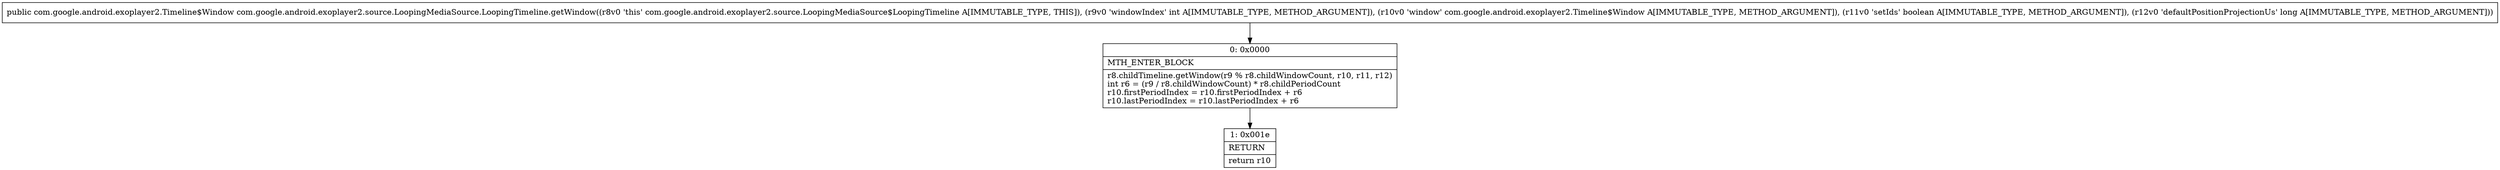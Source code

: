 digraph "CFG forcom.google.android.exoplayer2.source.LoopingMediaSource.LoopingTimeline.getWindow(ILcom\/google\/android\/exoplayer2\/Timeline$Window;ZJ)Lcom\/google\/android\/exoplayer2\/Timeline$Window;" {
Node_0 [shape=record,label="{0\:\ 0x0000|MTH_ENTER_BLOCK\l|r8.childTimeline.getWindow(r9 % r8.childWindowCount, r10, r11, r12)\lint r6 = (r9 \/ r8.childWindowCount) * r8.childPeriodCount\lr10.firstPeriodIndex = r10.firstPeriodIndex + r6\lr10.lastPeriodIndex = r10.lastPeriodIndex + r6\l}"];
Node_1 [shape=record,label="{1\:\ 0x001e|RETURN\l|return r10\l}"];
MethodNode[shape=record,label="{public com.google.android.exoplayer2.Timeline$Window com.google.android.exoplayer2.source.LoopingMediaSource.LoopingTimeline.getWindow((r8v0 'this' com.google.android.exoplayer2.source.LoopingMediaSource$LoopingTimeline A[IMMUTABLE_TYPE, THIS]), (r9v0 'windowIndex' int A[IMMUTABLE_TYPE, METHOD_ARGUMENT]), (r10v0 'window' com.google.android.exoplayer2.Timeline$Window A[IMMUTABLE_TYPE, METHOD_ARGUMENT]), (r11v0 'setIds' boolean A[IMMUTABLE_TYPE, METHOD_ARGUMENT]), (r12v0 'defaultPositionProjectionUs' long A[IMMUTABLE_TYPE, METHOD_ARGUMENT])) }"];
MethodNode -> Node_0;
Node_0 -> Node_1;
}

